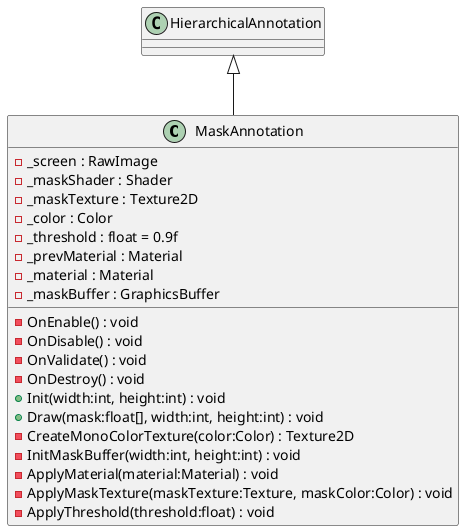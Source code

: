 @startuml
class MaskAnnotation {
    - _screen : RawImage
    - _maskShader : Shader
    - _maskTexture : Texture2D
    - _color : Color
    - _threshold : float = 0.9f
    - _prevMaterial : Material
    - _material : Material
    - _maskBuffer : GraphicsBuffer
    - OnEnable() : void
    - OnDisable() : void
    - OnValidate() : void
    - OnDestroy() : void
    + Init(width:int, height:int) : void
    + Draw(mask:float[], width:int, height:int) : void
    - CreateMonoColorTexture(color:Color) : Texture2D
    - InitMaskBuffer(width:int, height:int) : void
    - ApplyMaterial(material:Material) : void
    - ApplyMaskTexture(maskTexture:Texture, maskColor:Color) : void
    - ApplyThreshold(threshold:float) : void
}
HierarchicalAnnotation <|-- MaskAnnotation
@enduml
